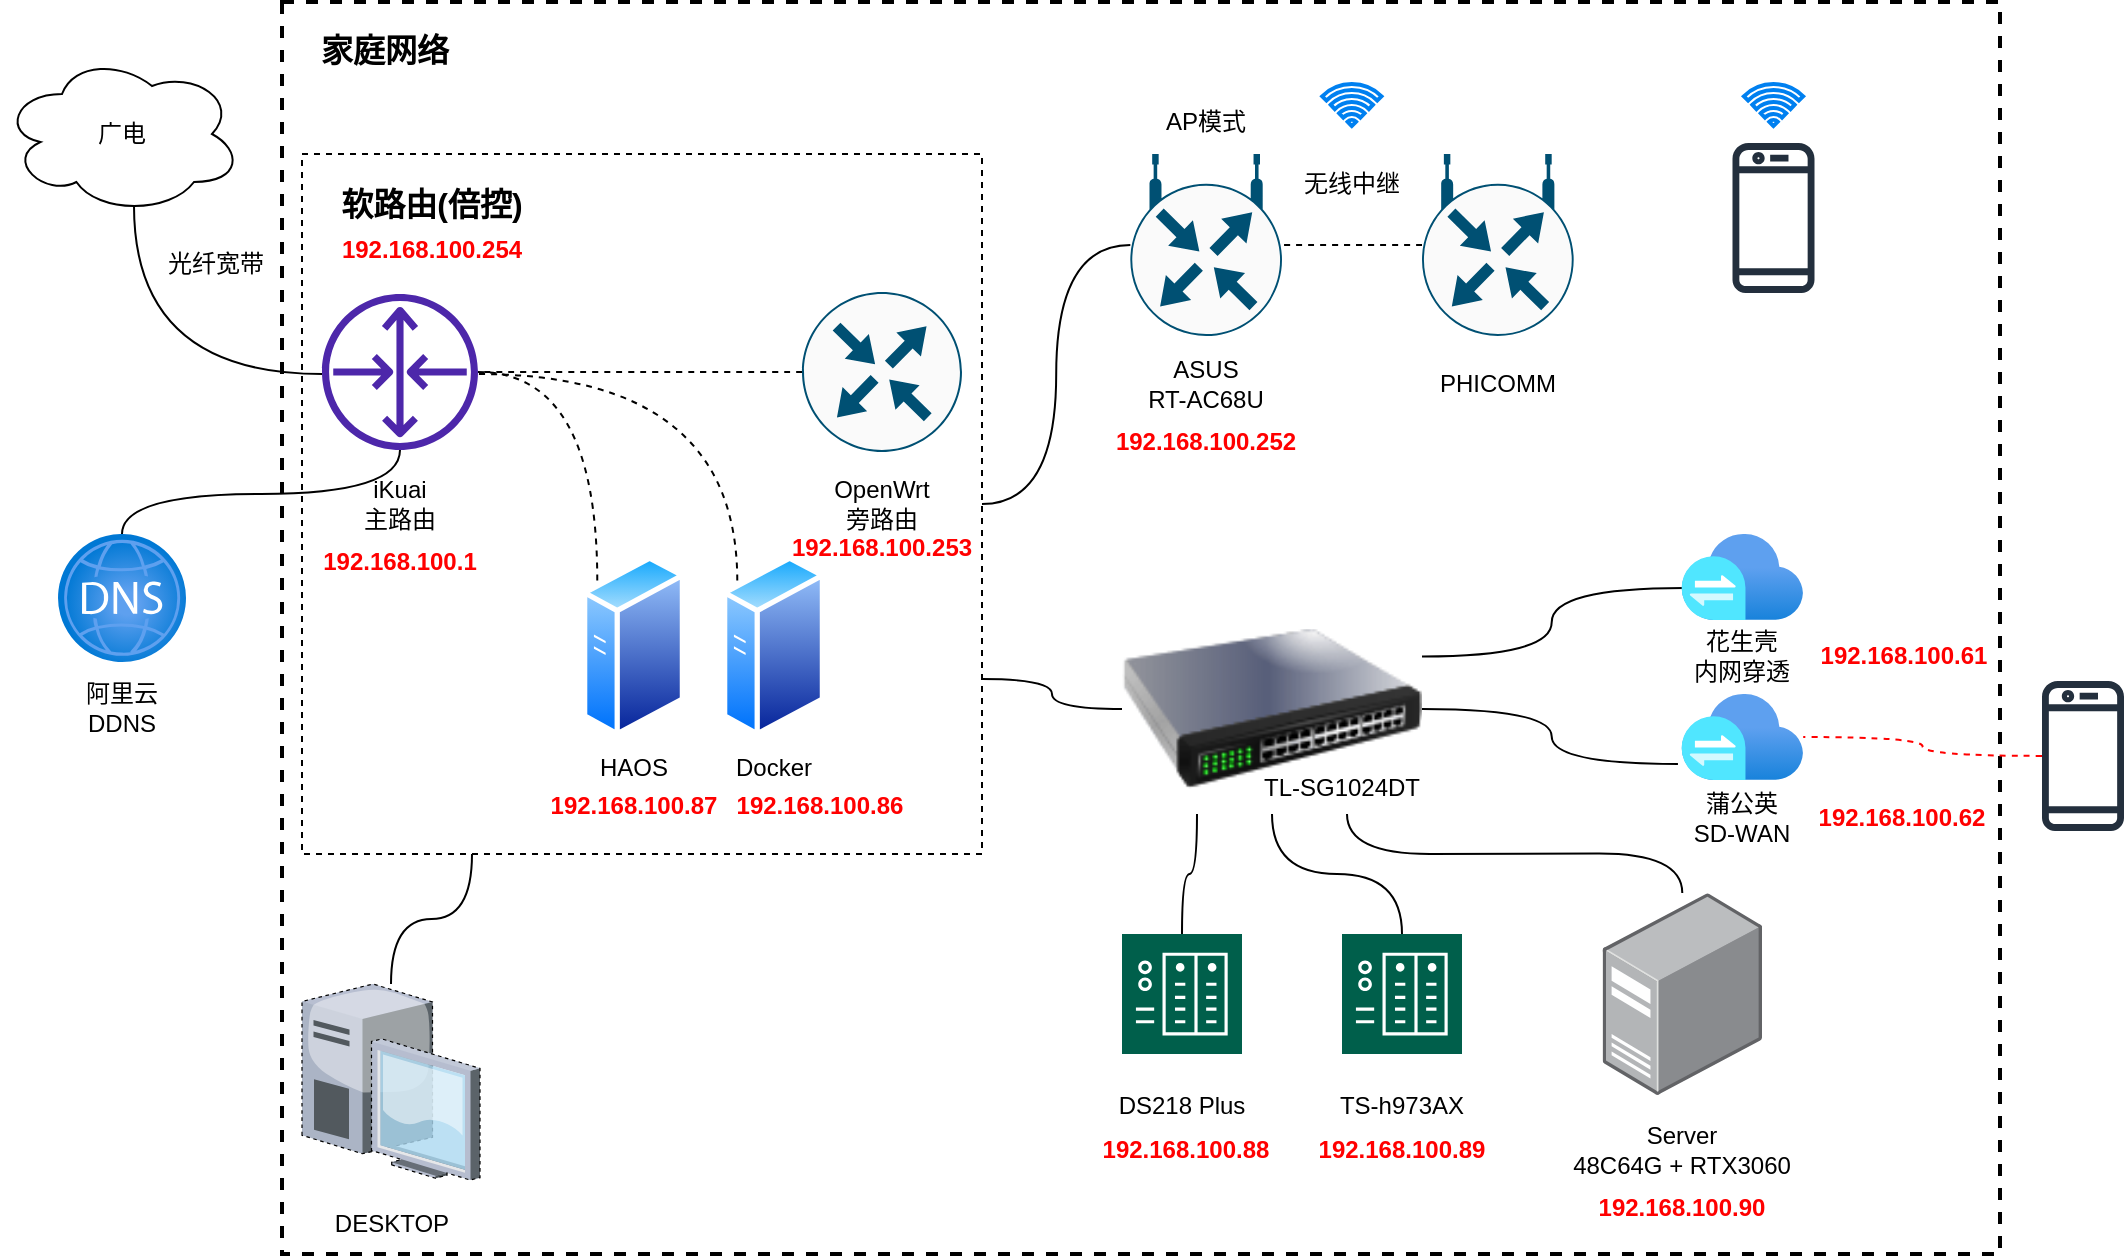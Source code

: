 <mxfile version="20.8.23" type="device"><diagram name="第 1 页" id="xQ9sFsHQOyI8ctGNkav5"><mxGraphModel dx="1434" dy="756" grid="0" gridSize="10" guides="1" tooltips="1" connect="1" arrows="1" fold="1" page="1" pageScale="1" pageWidth="1169" pageHeight="827" math="0" shadow="0"><root><mxCell id="0"/><mxCell id="1" parent="0"/><mxCell id="DwWJJedyBQrKKBOtIkQW-74" value="" style="rounded=0;whiteSpace=wrap;html=1;dashed=1;fontSize=16;fontColor=#FF0000;strokeWidth=2;" vertex="1" parent="1"><mxGeometry x="180" y="14" width="859" height="626" as="geometry"/></mxCell><mxCell id="DwWJJedyBQrKKBOtIkQW-26" value="" style="rounded=0;whiteSpace=wrap;html=1;dashed=1;" vertex="1" parent="1"><mxGeometry x="190" y="90" width="340" height="350" as="geometry"/></mxCell><mxCell id="DwWJJedyBQrKKBOtIkQW-7" style="edgeStyle=orthogonalEdgeStyle;rounded=0;orthogonalLoop=1;jettySize=auto;html=1;exitX=0.55;exitY=0.95;exitDx=0;exitDy=0;exitPerimeter=0;curved=1;endArrow=none;endFill=0;startArrow=none;startFill=0;" edge="1" parent="1" source="DwWJJedyBQrKKBOtIkQW-1" target="DwWJJedyBQrKKBOtIkQW-6"><mxGeometry relative="1" as="geometry"><Array as="points"><mxPoint x="106" y="200"/></Array></mxGeometry></mxCell><mxCell id="DwWJJedyBQrKKBOtIkQW-1" value="广电" style="ellipse;shape=cloud;whiteSpace=wrap;html=1;" vertex="1" parent="1"><mxGeometry x="40" y="40" width="120" height="80" as="geometry"/></mxCell><mxCell id="DwWJJedyBQrKKBOtIkQW-6" value="" style="sketch=0;outlineConnect=0;fontColor=#232F3E;gradientColor=none;fillColor=#4D27AA;strokeColor=none;dashed=0;verticalLabelPosition=bottom;verticalAlign=top;align=center;html=1;fontSize=12;fontStyle=0;aspect=fixed;pointerEvents=1;shape=mxgraph.aws4.router;" vertex="1" parent="1"><mxGeometry x="200" y="160" width="78" height="78" as="geometry"/></mxCell><mxCell id="DwWJJedyBQrKKBOtIkQW-32" style="edgeStyle=orthogonalEdgeStyle;curved=1;rounded=0;orthogonalLoop=1;jettySize=auto;html=1;exitX=0;exitY=0.5;exitDx=0;exitDy=0;exitPerimeter=0;entryX=1;entryY=0.5;entryDx=0;entryDy=0;fontSize=16;startArrow=none;startFill=0;endArrow=none;endFill=0;" edge="1" parent="1" source="DwWJJedyBQrKKBOtIkQW-9" target="DwWJJedyBQrKKBOtIkQW-26"><mxGeometry relative="1" as="geometry"/></mxCell><mxCell id="DwWJJedyBQrKKBOtIkQW-9" value="" style="sketch=0;points=[[0.5,0,0],[1,0.5,0],[0.5,1,0],[0,0.5,0],[0.145,0.145,0],[0.856,0.145,0],[0.855,0.856,0],[0.145,0.855,0]];verticalLabelPosition=bottom;html=1;verticalAlign=top;aspect=fixed;align=center;pointerEvents=1;shape=mxgraph.cisco19.rect;prIcon=wireless_router;fillColor=#FAFAFA;strokeColor=#005073;" vertex="1" parent="1"><mxGeometry x="604.16" y="90" width="75.84" height="91" as="geometry"/></mxCell><mxCell id="DwWJJedyBQrKKBOtIkQW-19" style="edgeStyle=orthogonalEdgeStyle;curved=1;rounded=0;orthogonalLoop=1;jettySize=auto;html=1;exitX=0;exitY=0.5;exitDx=0;exitDy=0;exitPerimeter=0;startArrow=none;startFill=0;endArrow=none;endFill=0;dashed=1;" edge="1" parent="1" source="DwWJJedyBQrKKBOtIkQW-10" target="DwWJJedyBQrKKBOtIkQW-6"><mxGeometry relative="1" as="geometry"/></mxCell><mxCell id="DwWJJedyBQrKKBOtIkQW-10" value="" style="sketch=0;points=[[0.5,0,0],[1,0.5,0],[0.5,1,0],[0,0.5,0],[0.145,0.145,0],[0.856,0.145,0],[0.855,0.856,0],[0.145,0.855,0]];verticalLabelPosition=bottom;html=1;verticalAlign=top;aspect=fixed;align=center;pointerEvents=1;shape=mxgraph.cisco19.rect;prIcon=router;fillColor=#FAFAFA;strokeColor=#005073;" vertex="1" parent="1"><mxGeometry x="440" y="159" width="80" height="80" as="geometry"/></mxCell><mxCell id="DwWJJedyBQrKKBOtIkQW-12" value="iKuai&lt;br&gt;主路由" style="text;html=1;strokeColor=none;fillColor=none;align=center;verticalAlign=middle;whiteSpace=wrap;rounded=0;" vertex="1" parent="1"><mxGeometry x="209" y="250" width="60" height="30" as="geometry"/></mxCell><mxCell id="DwWJJedyBQrKKBOtIkQW-13" value="OpenWrt&lt;br&gt;旁路由" style="text;html=1;strokeColor=none;fillColor=none;align=center;verticalAlign=middle;whiteSpace=wrap;rounded=0;" vertex="1" parent="1"><mxGeometry x="450" y="250" width="60" height="30" as="geometry"/></mxCell><mxCell id="DwWJJedyBQrKKBOtIkQW-38" style="edgeStyle=orthogonalEdgeStyle;curved=1;rounded=0;orthogonalLoop=1;jettySize=auto;html=1;entryX=1;entryY=0.75;entryDx=0;entryDy=0;fontSize=16;startArrow=none;startFill=0;endArrow=none;endFill=0;" edge="1" parent="1" source="DwWJJedyBQrKKBOtIkQW-15" target="DwWJJedyBQrKKBOtIkQW-26"><mxGeometry relative="1" as="geometry"/></mxCell><mxCell id="DwWJJedyBQrKKBOtIkQW-52" style="edgeStyle=orthogonalEdgeStyle;curved=1;rounded=0;orthogonalLoop=1;jettySize=auto;html=1;exitX=0.25;exitY=1;exitDx=0;exitDy=0;fontSize=16;startArrow=none;startFill=0;endArrow=none;endFill=0;" edge="1" parent="1" source="DwWJJedyBQrKKBOtIkQW-15" target="DwWJJedyBQrKKBOtIkQW-17"><mxGeometry relative="1" as="geometry"/></mxCell><mxCell id="DwWJJedyBQrKKBOtIkQW-53" style="edgeStyle=orthogonalEdgeStyle;curved=1;rounded=0;orthogonalLoop=1;jettySize=auto;html=1;exitX=0.5;exitY=1;exitDx=0;exitDy=0;fontSize=16;startArrow=none;startFill=0;endArrow=none;endFill=0;" edge="1" parent="1" source="DwWJJedyBQrKKBOtIkQW-15" target="DwWJJedyBQrKKBOtIkQW-39"><mxGeometry relative="1" as="geometry"/></mxCell><mxCell id="DwWJJedyBQrKKBOtIkQW-54" style="edgeStyle=orthogonalEdgeStyle;curved=1;rounded=0;orthogonalLoop=1;jettySize=auto;html=1;exitX=0.75;exitY=1;exitDx=0;exitDy=0;fontSize=16;startArrow=none;startFill=0;endArrow=none;endFill=0;" edge="1" parent="1" source="DwWJJedyBQrKKBOtIkQW-15" target="DwWJJedyBQrKKBOtIkQW-40"><mxGeometry relative="1" as="geometry"/></mxCell><mxCell id="DwWJJedyBQrKKBOtIkQW-55" style="edgeStyle=orthogonalEdgeStyle;curved=1;rounded=0;orthogonalLoop=1;jettySize=auto;html=1;exitX=1;exitY=0.25;exitDx=0;exitDy=0;entryX=0.022;entryY=0.628;entryDx=0;entryDy=0;entryPerimeter=0;fontSize=16;startArrow=none;startFill=0;endArrow=none;endFill=0;" edge="1" parent="1" source="DwWJJedyBQrKKBOtIkQW-15" target="DwWJJedyBQrKKBOtIkQW-18"><mxGeometry relative="1" as="geometry"/></mxCell><mxCell id="DwWJJedyBQrKKBOtIkQW-58" style="edgeStyle=orthogonalEdgeStyle;curved=1;rounded=0;orthogonalLoop=1;jettySize=auto;html=1;exitX=1;exitY=0.5;exitDx=0;exitDy=0;entryX=-0.028;entryY=0.814;entryDx=0;entryDy=0;entryPerimeter=0;fontSize=16;startArrow=none;startFill=0;endArrow=none;endFill=0;" edge="1" parent="1" source="DwWJJedyBQrKKBOtIkQW-15" target="DwWJJedyBQrKKBOtIkQW-41"><mxGeometry relative="1" as="geometry"/></mxCell><mxCell id="DwWJJedyBQrKKBOtIkQW-15" value="" style="image;html=1;image=img/lib/clip_art/networking/Switch_128x128.png" vertex="1" parent="1"><mxGeometry x="600" y="315" width="150" height="105" as="geometry"/></mxCell><mxCell id="DwWJJedyBQrKKBOtIkQW-17" value="" style="sketch=0;pointerEvents=1;shadow=0;dashed=0;html=1;strokeColor=none;fillColor=#005F4B;labelPosition=center;verticalLabelPosition=bottom;verticalAlign=top;align=center;outlineConnect=0;shape=mxgraph.veeam2.nas;" vertex="1" parent="1"><mxGeometry x="600" y="480" width="60" height="60" as="geometry"/></mxCell><mxCell id="DwWJJedyBQrKKBOtIkQW-18" value="" style="aspect=fixed;html=1;points=[];align=center;image;fontSize=12;image=img/lib/azure2/storage/Azure_Stack_Edge.svg;" vertex="1" parent="1"><mxGeometry x="879.68" y="280" width="60.92" height="43" as="geometry"/></mxCell><mxCell id="DwWJJedyBQrKKBOtIkQW-24" style="edgeStyle=orthogonalEdgeStyle;curved=1;rounded=0;orthogonalLoop=1;jettySize=auto;html=1;exitX=0;exitY=0;exitDx=0;exitDy=0;dashed=1;startArrow=none;startFill=0;endArrow=none;endFill=0;" edge="1" parent="1" source="DwWJJedyBQrKKBOtIkQW-20" target="DwWJJedyBQrKKBOtIkQW-6"><mxGeometry relative="1" as="geometry"><Array as="points"><mxPoint x="338" y="199"/></Array></mxGeometry></mxCell><mxCell id="DwWJJedyBQrKKBOtIkQW-20" value="" style="aspect=fixed;perimeter=ellipsePerimeter;html=1;align=center;shadow=0;dashed=0;spacingTop=3;image;image=img/lib/active_directory/generic_server.svg;" vertex="1" parent="1"><mxGeometry x="330" y="290" width="51.52" height="92" as="geometry"/></mxCell><mxCell id="DwWJJedyBQrKKBOtIkQW-25" style="edgeStyle=orthogonalEdgeStyle;curved=1;rounded=0;orthogonalLoop=1;jettySize=auto;html=1;exitX=0;exitY=0;exitDx=0;exitDy=0;dashed=1;startArrow=none;startFill=0;endArrow=none;endFill=0;" edge="1" parent="1" source="DwWJJedyBQrKKBOtIkQW-21" target="DwWJJedyBQrKKBOtIkQW-6"><mxGeometry relative="1" as="geometry"><Array as="points"><mxPoint x="408" y="200"/></Array></mxGeometry></mxCell><mxCell id="DwWJJedyBQrKKBOtIkQW-21" value="" style="aspect=fixed;perimeter=ellipsePerimeter;html=1;align=center;shadow=0;dashed=0;spacingTop=3;image;image=img/lib/active_directory/generic_server.svg;" vertex="1" parent="1"><mxGeometry x="400" y="290" width="51.52" height="92" as="geometry"/></mxCell><mxCell id="DwWJJedyBQrKKBOtIkQW-27" value="HAOS" style="text;html=1;strokeColor=none;fillColor=none;align=center;verticalAlign=middle;whiteSpace=wrap;rounded=0;" vertex="1" parent="1"><mxGeometry x="325.76" y="382" width="60" height="30" as="geometry"/></mxCell><mxCell id="DwWJJedyBQrKKBOtIkQW-28" value="Docker" style="text;html=1;strokeColor=none;fillColor=none;align=center;verticalAlign=middle;whiteSpace=wrap;rounded=0;" vertex="1" parent="1"><mxGeometry x="395.76" y="382" width="60" height="30" as="geometry"/></mxCell><mxCell id="DwWJJedyBQrKKBOtIkQW-33" style="edgeStyle=orthogonalEdgeStyle;curved=1;rounded=0;orthogonalLoop=1;jettySize=auto;html=1;entryX=0.25;entryY=1;entryDx=0;entryDy=0;fontSize=16;startArrow=none;startFill=0;endArrow=none;endFill=0;" edge="1" parent="1" source="DwWJJedyBQrKKBOtIkQW-29" target="DwWJJedyBQrKKBOtIkQW-26"><mxGeometry relative="1" as="geometry"/></mxCell><mxCell id="DwWJJedyBQrKKBOtIkQW-29" value="" style="verticalLabelPosition=bottom;sketch=0;aspect=fixed;html=1;verticalAlign=top;strokeColor=none;align=center;outlineConnect=0;shape=mxgraph.citrix.desktop;dashed=1;" vertex="1" parent="1"><mxGeometry x="190" y="505" width="89" height="98" as="geometry"/></mxCell><mxCell id="DwWJJedyBQrKKBOtIkQW-30" value="DESKTOP" style="text;html=1;strokeColor=none;fillColor=none;align=center;verticalAlign=middle;whiteSpace=wrap;rounded=0;" vertex="1" parent="1"><mxGeometry x="204.5" y="610" width="60" height="30" as="geometry"/></mxCell><mxCell id="DwWJJedyBQrKKBOtIkQW-31" value="&lt;font style=&quot;font-size: 16px;&quot;&gt;软路由(倍控)&lt;/font&gt;" style="text;html=1;strokeColor=none;fillColor=none;align=center;verticalAlign=middle;whiteSpace=wrap;rounded=0;fontStyle=1" vertex="1" parent="1"><mxGeometry x="200" y="100" width="110" height="30" as="geometry"/></mxCell><mxCell id="DwWJJedyBQrKKBOtIkQW-34" value="ASUS&lt;br&gt;RT-AC68U" style="text;html=1;strokeColor=none;fillColor=none;align=center;verticalAlign=middle;whiteSpace=wrap;rounded=0;" vertex="1" parent="1"><mxGeometry x="612.08" y="190" width="60" height="30" as="geometry"/></mxCell><mxCell id="DwWJJedyBQrKKBOtIkQW-36" style="edgeStyle=orthogonalEdgeStyle;curved=1;rounded=0;orthogonalLoop=1;jettySize=auto;html=1;entryX=1;entryY=0.5;entryDx=0;entryDy=0;entryPerimeter=0;fontSize=16;startArrow=none;startFill=0;endArrow=none;endFill=0;dashed=1;" edge="1" parent="1" source="DwWJJedyBQrKKBOtIkQW-35" target="DwWJJedyBQrKKBOtIkQW-9"><mxGeometry relative="1" as="geometry"/></mxCell><mxCell id="DwWJJedyBQrKKBOtIkQW-35" value="" style="sketch=0;points=[[0.5,0,0],[1,0.5,0],[0.5,1,0],[0,0.5,0],[0.145,0.145,0],[0.856,0.145,0],[0.855,0.856,0],[0.145,0.855,0]];verticalLabelPosition=bottom;html=1;verticalAlign=top;aspect=fixed;align=center;pointerEvents=1;shape=mxgraph.cisco19.rect;prIcon=wireless_router;fillColor=#FAFAFA;strokeColor=#005073;" vertex="1" parent="1"><mxGeometry x="750" y="90" width="75.84" height="91" as="geometry"/></mxCell><mxCell id="DwWJJedyBQrKKBOtIkQW-37" value="PHICOMM" style="text;html=1;strokeColor=none;fillColor=none;align=center;verticalAlign=middle;whiteSpace=wrap;rounded=0;" vertex="1" parent="1"><mxGeometry x="757.92" y="190" width="60" height="30" as="geometry"/></mxCell><mxCell id="DwWJJedyBQrKKBOtIkQW-39" value="" style="sketch=0;pointerEvents=1;shadow=0;dashed=0;html=1;strokeColor=none;fillColor=#005F4B;labelPosition=center;verticalLabelPosition=bottom;verticalAlign=top;align=center;outlineConnect=0;shape=mxgraph.veeam2.nas;" vertex="1" parent="1"><mxGeometry x="710" y="480" width="60" height="60" as="geometry"/></mxCell><mxCell id="DwWJJedyBQrKKBOtIkQW-40" value="" style="points=[];aspect=fixed;html=1;align=center;shadow=0;dashed=0;image;image=img/lib/allied_telesis/computer_and_terminals/Server_Desktop.svg;fontSize=16;" vertex="1" parent="1"><mxGeometry x="840.32" y="459.5" width="79.68" height="101" as="geometry"/></mxCell><mxCell id="DwWJJedyBQrKKBOtIkQW-41" value="" style="aspect=fixed;html=1;points=[];align=center;image;fontSize=12;image=img/lib/azure2/storage/Azure_Stack_Edge.svg;" vertex="1" parent="1"><mxGeometry x="879.68" y="360" width="60.92" height="43" as="geometry"/></mxCell><mxCell id="DwWJJedyBQrKKBOtIkQW-42" value="DS218 Plus" style="text;html=1;strokeColor=none;fillColor=none;align=center;verticalAlign=middle;whiteSpace=wrap;rounded=0;" vertex="1" parent="1"><mxGeometry x="590" y="551" width="80" height="30" as="geometry"/></mxCell><mxCell id="DwWJJedyBQrKKBOtIkQW-43" value="TS-h973AX" style="text;html=1;strokeColor=none;fillColor=none;align=center;verticalAlign=middle;whiteSpace=wrap;rounded=0;" vertex="1" parent="1"><mxGeometry x="700" y="551" width="80" height="30" as="geometry"/></mxCell><mxCell id="DwWJJedyBQrKKBOtIkQW-44" value="Server&lt;br&gt;48C64G + RTX3060" style="text;html=1;strokeColor=none;fillColor=none;align=center;verticalAlign=middle;whiteSpace=wrap;rounded=0;" vertex="1" parent="1"><mxGeometry x="810.16" y="573" width="140" height="30" as="geometry"/></mxCell><mxCell id="DwWJJedyBQrKKBOtIkQW-45" value="蒲公英&lt;br&gt;SD-WAN" style="text;html=1;strokeColor=none;fillColor=none;align=center;verticalAlign=middle;whiteSpace=wrap;rounded=0;" vertex="1" parent="1"><mxGeometry x="880.14" y="407" width="60" height="30" as="geometry"/></mxCell><mxCell id="DwWJJedyBQrKKBOtIkQW-46" value="花生壳&lt;br&gt;内网穿透" style="text;html=1;strokeColor=none;fillColor=none;align=center;verticalAlign=middle;whiteSpace=wrap;rounded=0;" vertex="1" parent="1"><mxGeometry x="880.14" y="326" width="60" height="30" as="geometry"/></mxCell><mxCell id="DwWJJedyBQrKKBOtIkQW-51" style="edgeStyle=orthogonalEdgeStyle;curved=1;rounded=0;orthogonalLoop=1;jettySize=auto;html=1;fontSize=16;startArrow=none;startFill=0;endArrow=none;endFill=0;" edge="1" parent="1" source="DwWJJedyBQrKKBOtIkQW-47" target="DwWJJedyBQrKKBOtIkQW-6"><mxGeometry relative="1" as="geometry"><Array as="points"><mxPoint x="100" y="260"/><mxPoint x="239" y="260"/></Array></mxGeometry></mxCell><mxCell id="DwWJJedyBQrKKBOtIkQW-47" value="" style="aspect=fixed;html=1;points=[];align=center;image;fontSize=12;image=img/lib/azure2/networking/DNS_Zones.svg;dashed=1;" vertex="1" parent="1"><mxGeometry x="68" y="280" width="64" height="64" as="geometry"/></mxCell><mxCell id="DwWJJedyBQrKKBOtIkQW-49" value="阿里云&lt;br&gt;DDNS" style="text;html=1;strokeColor=none;fillColor=none;align=center;verticalAlign=middle;whiteSpace=wrap;rounded=0;" vertex="1" parent="1"><mxGeometry x="70.0" y="352" width="60" height="30" as="geometry"/></mxCell><mxCell id="DwWJJedyBQrKKBOtIkQW-50" value="光纤宽带" style="text;html=1;strokeColor=none;fillColor=none;align=center;verticalAlign=middle;whiteSpace=wrap;rounded=0;" vertex="1" parent="1"><mxGeometry x="117.0" y="130" width="60" height="30" as="geometry"/></mxCell><mxCell id="DwWJJedyBQrKKBOtIkQW-60" value="TL-SG1024DT" style="text;html=1;strokeColor=none;fillColor=none;align=center;verticalAlign=middle;whiteSpace=wrap;rounded=0;" vertex="1" parent="1"><mxGeometry x="660" y="392" width="100" height="30" as="geometry"/></mxCell><mxCell id="DwWJJedyBQrKKBOtIkQW-61" value="无线中继" style="text;html=1;strokeColor=none;fillColor=none;align=center;verticalAlign=middle;whiteSpace=wrap;rounded=0;" vertex="1" parent="1"><mxGeometry x="674.92" y="90" width="80" height="30" as="geometry"/></mxCell><mxCell id="DwWJJedyBQrKKBOtIkQW-62" value="AP模式" style="text;html=1;strokeColor=none;fillColor=none;align=center;verticalAlign=middle;whiteSpace=wrap;rounded=0;" vertex="1" parent="1"><mxGeometry x="602.08" y="59" width="80" height="30" as="geometry"/></mxCell><mxCell id="DwWJJedyBQrKKBOtIkQW-63" value="192.168.100.1" style="text;html=1;strokeColor=none;fillColor=none;align=center;verticalAlign=middle;whiteSpace=wrap;rounded=0;fontStyle=1;fontColor=#FF0000;" vertex="1" parent="1"><mxGeometry x="189" y="280" width="100" height="27" as="geometry"/></mxCell><mxCell id="DwWJJedyBQrKKBOtIkQW-64" value="192.168.100.87" style="text;html=1;strokeColor=none;fillColor=none;align=center;verticalAlign=middle;whiteSpace=wrap;rounded=0;fontStyle=1;fontColor=#FF0000;" vertex="1" parent="1"><mxGeometry x="305.76" y="402" width="100" height="27" as="geometry"/></mxCell><mxCell id="DwWJJedyBQrKKBOtIkQW-65" value="192.168.100.86" style="text;html=1;strokeColor=none;fillColor=none;align=center;verticalAlign=middle;whiteSpace=wrap;rounded=0;fontStyle=1;fontColor=#FF0000;" vertex="1" parent="1"><mxGeometry x="399" y="402" width="100" height="27" as="geometry"/></mxCell><mxCell id="DwWJJedyBQrKKBOtIkQW-66" value="192.168.100.88" style="text;html=1;strokeColor=none;fillColor=none;align=center;verticalAlign=middle;whiteSpace=wrap;rounded=0;fontStyle=1;fontColor=#FF0000;" vertex="1" parent="1"><mxGeometry x="582.08" y="574.5" width="100" height="27" as="geometry"/></mxCell><mxCell id="DwWJJedyBQrKKBOtIkQW-67" value="192.168.100.89" style="text;html=1;strokeColor=none;fillColor=none;align=center;verticalAlign=middle;whiteSpace=wrap;rounded=0;fontStyle=1;fontColor=#FF0000;" vertex="1" parent="1"><mxGeometry x="690" y="574.5" width="100" height="27" as="geometry"/></mxCell><mxCell id="DwWJJedyBQrKKBOtIkQW-68" value="192.168.100.90" style="text;html=1;strokeColor=none;fillColor=none;align=center;verticalAlign=middle;whiteSpace=wrap;rounded=0;fontStyle=1;fontColor=#FF0000;" vertex="1" parent="1"><mxGeometry x="829.84" y="603" width="100" height="27" as="geometry"/></mxCell><mxCell id="DwWJJedyBQrKKBOtIkQW-69" value="192.168.100.61" style="text;html=1;strokeColor=none;fillColor=none;align=center;verticalAlign=middle;whiteSpace=wrap;rounded=0;fontStyle=1;fontColor=#FF0000;" vertex="1" parent="1"><mxGeometry x="940.6" y="327.5" width="100" height="27" as="geometry"/></mxCell><mxCell id="DwWJJedyBQrKKBOtIkQW-70" value="192.168.100.62" style="text;html=1;strokeColor=none;fillColor=none;align=center;verticalAlign=middle;whiteSpace=wrap;rounded=0;fontStyle=1;fontColor=#FF0000;" vertex="1" parent="1"><mxGeometry x="940.14" y="408.5" width="100" height="27" as="geometry"/></mxCell><mxCell id="DwWJJedyBQrKKBOtIkQW-71" value="192.168.100.252" style="text;html=1;strokeColor=none;fillColor=none;align=center;verticalAlign=middle;whiteSpace=wrap;rounded=0;fontStyle=1;fontColor=#FF0000;" vertex="1" parent="1"><mxGeometry x="592.08" y="220" width="100" height="27" as="geometry"/></mxCell><mxCell id="DwWJJedyBQrKKBOtIkQW-72" value="192.168.100.253" style="text;html=1;strokeColor=none;fillColor=none;align=center;verticalAlign=middle;whiteSpace=wrap;rounded=0;fontStyle=1;fontColor=#FF0000;" vertex="1" parent="1"><mxGeometry x="430" y="273" width="100" height="27" as="geometry"/></mxCell><mxCell id="DwWJJedyBQrKKBOtIkQW-73" value="192.168.100.254" style="text;html=1;strokeColor=none;fillColor=none;align=center;verticalAlign=middle;whiteSpace=wrap;rounded=0;fontStyle=1;fontColor=#FF0000;" vertex="1" parent="1"><mxGeometry x="205.0" y="124.5" width="100" height="27" as="geometry"/></mxCell><mxCell id="DwWJJedyBQrKKBOtIkQW-75" value="&lt;font style=&quot;font-size: 16px;&quot;&gt;家庭网络&lt;/font&gt;" style="text;html=1;strokeColor=none;fillColor=none;align=center;verticalAlign=middle;whiteSpace=wrap;rounded=0;fontStyle=1" vertex="1" parent="1"><mxGeometry x="189" y="23" width="85" height="30" as="geometry"/></mxCell><mxCell id="DwWJJedyBQrKKBOtIkQW-77" style="edgeStyle=orthogonalEdgeStyle;curved=1;rounded=0;orthogonalLoop=1;jettySize=auto;html=1;fontSize=16;fontColor=#FF0000;startArrow=none;startFill=0;endArrow=none;endFill=0;dashed=1;strokeColor=#FF0000;endSize=8;startSize=8;" edge="1" parent="1" source="DwWJJedyBQrKKBOtIkQW-76" target="DwWJJedyBQrKKBOtIkQW-41"><mxGeometry relative="1" as="geometry"/></mxCell><mxCell id="DwWJJedyBQrKKBOtIkQW-76" value="" style="sketch=0;outlineConnect=0;fontColor=#232F3E;gradientColor=none;fillColor=#232F3D;strokeColor=none;dashed=0;verticalLabelPosition=bottom;verticalAlign=top;align=center;html=1;fontSize=12;fontStyle=0;aspect=fixed;pointerEvents=1;shape=mxgraph.aws4.mobile_client;strokeWidth=2;" vertex="1" parent="1"><mxGeometry x="1060" y="352" width="41" height="78" as="geometry"/></mxCell><mxCell id="DwWJJedyBQrKKBOtIkQW-79" value="" style="html=1;verticalLabelPosition=bottom;align=center;labelBackgroundColor=#ffffff;verticalAlign=top;strokeWidth=2;strokeColor=#0080F0;shadow=0;dashed=0;shape=mxgraph.ios7.icons.wifi;pointerEvents=1;fontSize=16;fontColor=#FF0000;" vertex="1" parent="1"><mxGeometry x="700.07" y="55" width="29.7" height="21" as="geometry"/></mxCell><mxCell id="DwWJJedyBQrKKBOtIkQW-80" value="" style="sketch=0;outlineConnect=0;fontColor=#232F3E;gradientColor=none;fillColor=#232F3D;strokeColor=none;dashed=0;verticalLabelPosition=bottom;verticalAlign=top;align=center;html=1;fontSize=12;fontStyle=0;aspect=fixed;pointerEvents=1;shape=mxgraph.aws4.mobile_client;strokeWidth=2;" vertex="1" parent="1"><mxGeometry x="905.25" y="83" width="41" height="78" as="geometry"/></mxCell><mxCell id="DwWJJedyBQrKKBOtIkQW-81" value="" style="html=1;verticalLabelPosition=bottom;align=center;labelBackgroundColor=#ffffff;verticalAlign=top;strokeWidth=2;strokeColor=#0080F0;shadow=0;dashed=0;shape=mxgraph.ios7.icons.wifi;pointerEvents=1;fontSize=16;fontColor=#FF0000;" vertex="1" parent="1"><mxGeometry x="910.9" y="55" width="29.7" height="21" as="geometry"/></mxCell></root></mxGraphModel></diagram></mxfile>